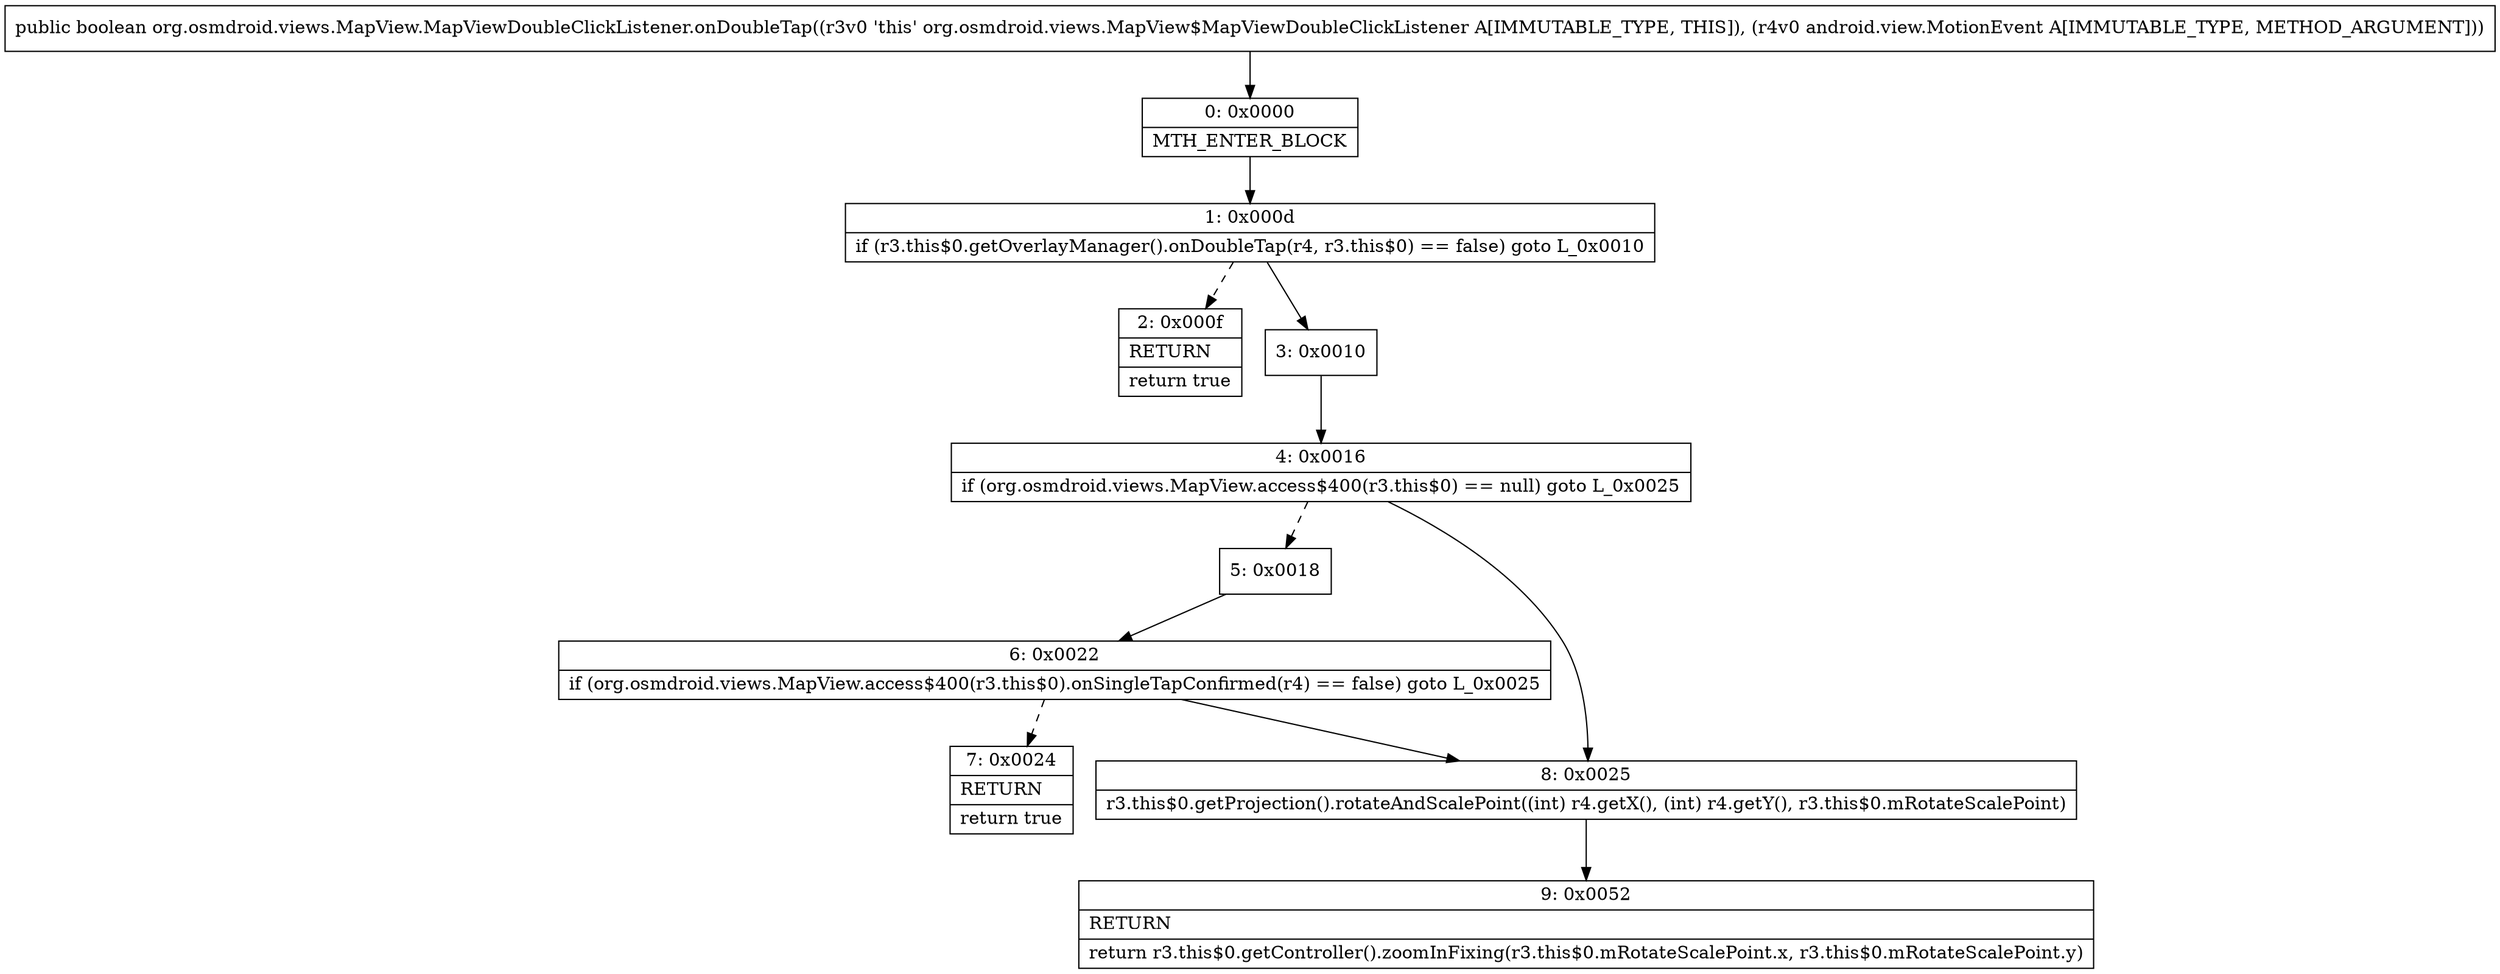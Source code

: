 digraph "CFG fororg.osmdroid.views.MapView.MapViewDoubleClickListener.onDoubleTap(Landroid\/view\/MotionEvent;)Z" {
Node_0 [shape=record,label="{0\:\ 0x0000|MTH_ENTER_BLOCK\l}"];
Node_1 [shape=record,label="{1\:\ 0x000d|if (r3.this$0.getOverlayManager().onDoubleTap(r4, r3.this$0) == false) goto L_0x0010\l}"];
Node_2 [shape=record,label="{2\:\ 0x000f|RETURN\l|return true\l}"];
Node_3 [shape=record,label="{3\:\ 0x0010}"];
Node_4 [shape=record,label="{4\:\ 0x0016|if (org.osmdroid.views.MapView.access$400(r3.this$0) == null) goto L_0x0025\l}"];
Node_5 [shape=record,label="{5\:\ 0x0018}"];
Node_6 [shape=record,label="{6\:\ 0x0022|if (org.osmdroid.views.MapView.access$400(r3.this$0).onSingleTapConfirmed(r4) == false) goto L_0x0025\l}"];
Node_7 [shape=record,label="{7\:\ 0x0024|RETURN\l|return true\l}"];
Node_8 [shape=record,label="{8\:\ 0x0025|r3.this$0.getProjection().rotateAndScalePoint((int) r4.getX(), (int) r4.getY(), r3.this$0.mRotateScalePoint)\l}"];
Node_9 [shape=record,label="{9\:\ 0x0052|RETURN\l|return r3.this$0.getController().zoomInFixing(r3.this$0.mRotateScalePoint.x, r3.this$0.mRotateScalePoint.y)\l}"];
MethodNode[shape=record,label="{public boolean org.osmdroid.views.MapView.MapViewDoubleClickListener.onDoubleTap((r3v0 'this' org.osmdroid.views.MapView$MapViewDoubleClickListener A[IMMUTABLE_TYPE, THIS]), (r4v0 android.view.MotionEvent A[IMMUTABLE_TYPE, METHOD_ARGUMENT])) }"];
MethodNode -> Node_0;
Node_0 -> Node_1;
Node_1 -> Node_2[style=dashed];
Node_1 -> Node_3;
Node_3 -> Node_4;
Node_4 -> Node_5[style=dashed];
Node_4 -> Node_8;
Node_5 -> Node_6;
Node_6 -> Node_7[style=dashed];
Node_6 -> Node_8;
Node_8 -> Node_9;
}

